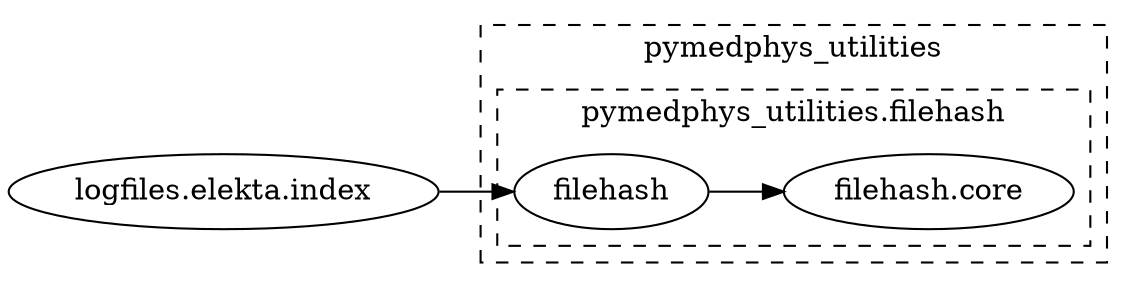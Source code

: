 strict digraph  {
    rankdir = LR;

    subgraph cluster_0 {
        
        label = "pymedphys_utilities";
        style = dashed;

        subgraph cluster_1 {
            { rank = same; "pymedphys_utilities.filehash.core"; }
            { rank = same; "pymedphys_utilities.filehash"; }

            label = "pymedphys_utilities.filehash"
        }
    }

    "pymedphys_utilities.filehash.core" [label="filehash.core"];
    "pymedphys_logfiles.elekta.index" [label="logfiles.elekta.index"];
    "pymedphys_utilities.filehash" [label="filehash"];

    "pymedphys_utilities.filehash" -> "pymedphys_utilities.filehash.core";
    "pymedphys_logfiles.elekta.index" -> "pymedphys_utilities.filehash";
    "pymedphys_utilities.filehash" -> "pymedphys_utilities.filehash.core";
}
